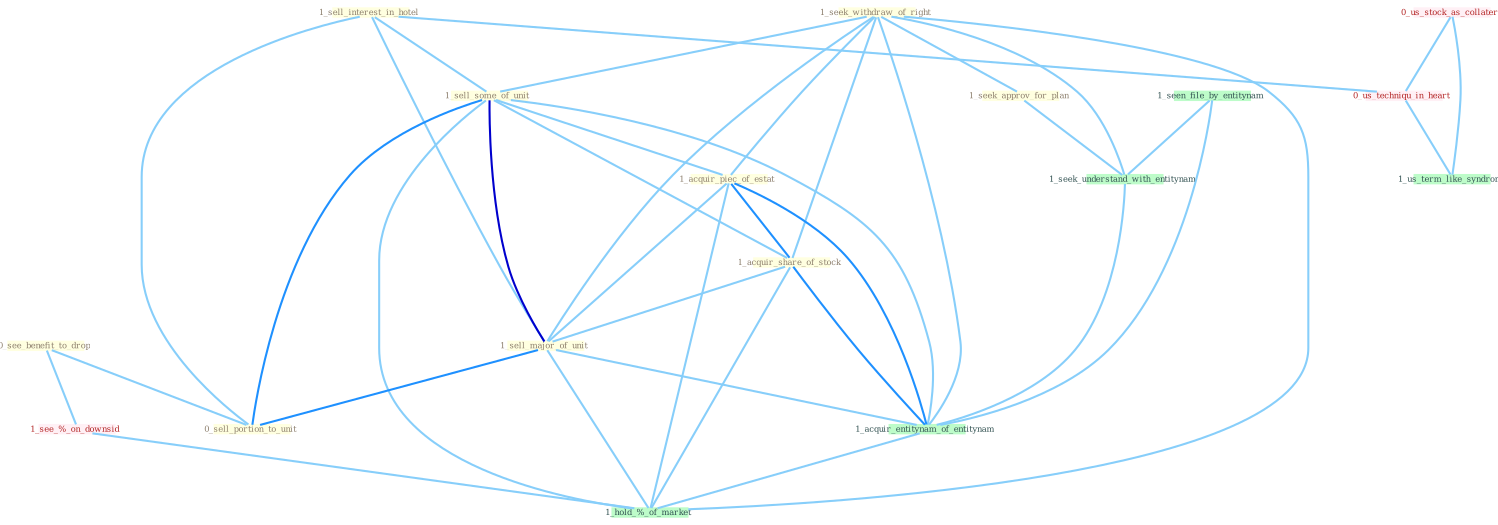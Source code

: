 Graph G{ 
    node
    [shape=polygon,style=filled,width=.5,height=.06,color="#BDFCC9",fixedsize=true,fontsize=4,
    fontcolor="#2f4f4f"];
    {node
    [color="#ffffe0", fontcolor="#8b7d6b"] "1_sell_interest_in_hotel " "1_seek_withdraw_of_right " "0_see_benefit_to_drop " "1_sell_some_of_unit " "1_acquir_piec_of_estat " "1_acquir_share_of_stock " "1_sell_major_of_unit " "1_seek_approv_for_plan " "0_sell_portion_to_unit "}
{node [color="#fff0f5", fontcolor="#b22222"] "0_us_stock_as_collater " "0_us_techniqu_in_heart " "1_see_%_on_downsid "}
edge [color="#B0E2FF"];

	"1_sell_interest_in_hotel " -- "1_sell_some_of_unit " [w="1", color="#87cefa" ];
	"1_sell_interest_in_hotel " -- "1_sell_major_of_unit " [w="1", color="#87cefa" ];
	"1_sell_interest_in_hotel " -- "0_sell_portion_to_unit " [w="1", color="#87cefa" ];
	"1_sell_interest_in_hotel " -- "0_us_techniqu_in_heart " [w="1", color="#87cefa" ];
	"1_seek_withdraw_of_right " -- "1_sell_some_of_unit " [w="1", color="#87cefa" ];
	"1_seek_withdraw_of_right " -- "1_acquir_piec_of_estat " [w="1", color="#87cefa" ];
	"1_seek_withdraw_of_right " -- "1_acquir_share_of_stock " [w="1", color="#87cefa" ];
	"1_seek_withdraw_of_right " -- "1_sell_major_of_unit " [w="1", color="#87cefa" ];
	"1_seek_withdraw_of_right " -- "1_seek_approv_for_plan " [w="1", color="#87cefa" ];
	"1_seek_withdraw_of_right " -- "1_seek_understand_with_entitynam " [w="1", color="#87cefa" ];
	"1_seek_withdraw_of_right " -- "1_acquir_entitynam_of_entitynam " [w="1", color="#87cefa" ];
	"1_seek_withdraw_of_right " -- "1_hold_%_of_market " [w="1", color="#87cefa" ];
	"0_see_benefit_to_drop " -- "0_sell_portion_to_unit " [w="1", color="#87cefa" ];
	"0_see_benefit_to_drop " -- "1_see_%_on_downsid " [w="1", color="#87cefa" ];
	"1_sell_some_of_unit " -- "1_acquir_piec_of_estat " [w="1", color="#87cefa" ];
	"1_sell_some_of_unit " -- "1_acquir_share_of_stock " [w="1", color="#87cefa" ];
	"1_sell_some_of_unit " -- "1_sell_major_of_unit " [w="3", color="#0000cd" , len=0.6];
	"1_sell_some_of_unit " -- "0_sell_portion_to_unit " [w="2", color="#1e90ff" , len=0.8];
	"1_sell_some_of_unit " -- "1_acquir_entitynam_of_entitynam " [w="1", color="#87cefa" ];
	"1_sell_some_of_unit " -- "1_hold_%_of_market " [w="1", color="#87cefa" ];
	"1_acquir_piec_of_estat " -- "1_acquir_share_of_stock " [w="2", color="#1e90ff" , len=0.8];
	"1_acquir_piec_of_estat " -- "1_sell_major_of_unit " [w="1", color="#87cefa" ];
	"1_acquir_piec_of_estat " -- "1_acquir_entitynam_of_entitynam " [w="2", color="#1e90ff" , len=0.8];
	"1_acquir_piec_of_estat " -- "1_hold_%_of_market " [w="1", color="#87cefa" ];
	"1_acquir_share_of_stock " -- "1_sell_major_of_unit " [w="1", color="#87cefa" ];
	"1_acquir_share_of_stock " -- "1_acquir_entitynam_of_entitynam " [w="2", color="#1e90ff" , len=0.8];
	"1_acquir_share_of_stock " -- "1_hold_%_of_market " [w="1", color="#87cefa" ];
	"1_sell_major_of_unit " -- "0_sell_portion_to_unit " [w="2", color="#1e90ff" , len=0.8];
	"1_sell_major_of_unit " -- "1_acquir_entitynam_of_entitynam " [w="1", color="#87cefa" ];
	"1_sell_major_of_unit " -- "1_hold_%_of_market " [w="1", color="#87cefa" ];
	"1_seek_approv_for_plan " -- "1_seek_understand_with_entitynam " [w="1", color="#87cefa" ];
	"1_seen_file_by_entitynam " -- "1_seek_understand_with_entitynam " [w="1", color="#87cefa" ];
	"1_seen_file_by_entitynam " -- "1_acquir_entitynam_of_entitynam " [w="1", color="#87cefa" ];
	"0_us_stock_as_collater " -- "0_us_techniqu_in_heart " [w="1", color="#87cefa" ];
	"0_us_stock_as_collater " -- "1_us_term_like_syndrom " [w="1", color="#87cefa" ];
	"1_seek_understand_with_entitynam " -- "1_acquir_entitynam_of_entitynam " [w="1", color="#87cefa" ];
	"1_acquir_entitynam_of_entitynam " -- "1_hold_%_of_market " [w="1", color="#87cefa" ];
	"0_us_techniqu_in_heart " -- "1_us_term_like_syndrom " [w="1", color="#87cefa" ];
	"1_see_%_on_downsid " -- "1_hold_%_of_market " [w="1", color="#87cefa" ];
}